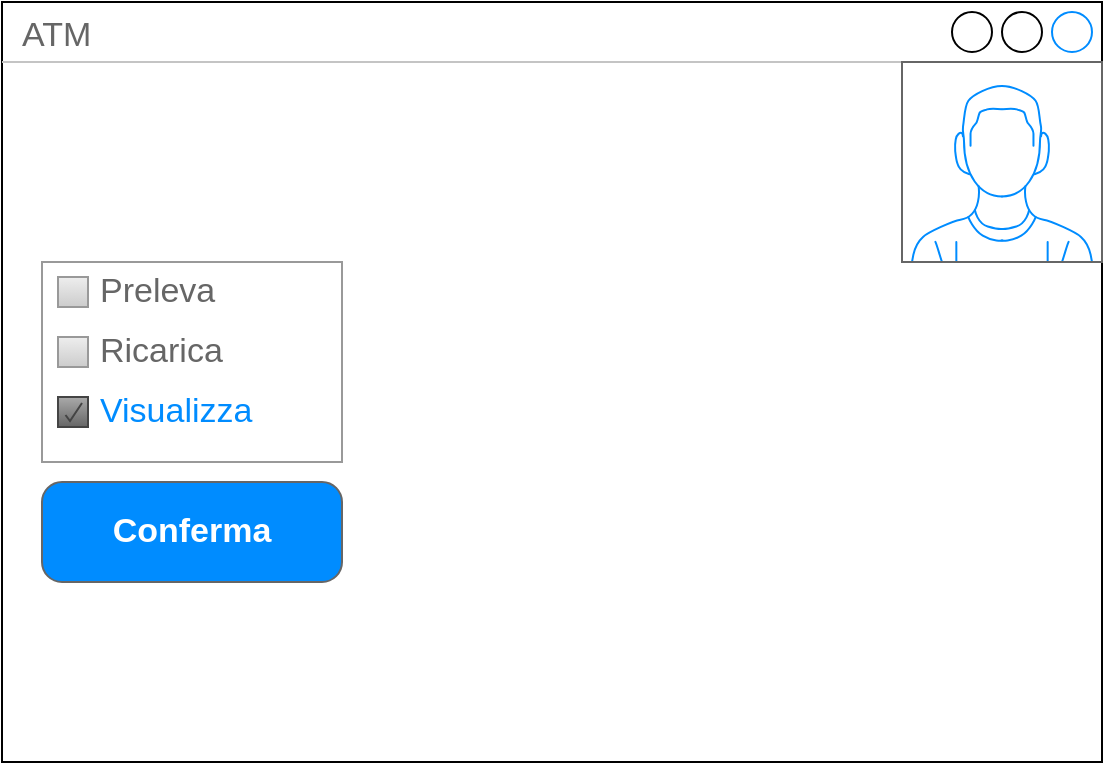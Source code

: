 <mxfile>
    <diagram id="rZsTG8Ztt0vHk9UzfyL7" name="Page-1">
        <mxGraphModel dx="697" dy="680" grid="1" gridSize="10" guides="1" tooltips="1" connect="1" arrows="1" fold="1" page="1" pageScale="1" pageWidth="850" pageHeight="1100" math="0" shadow="0">
            <root>
                <mxCell id="0"/>
                <mxCell id="1" parent="0"/>
                <mxCell id="4" value="ATM&lt;br&gt;" style="strokeWidth=1;shadow=0;dashed=0;align=center;html=1;shape=mxgraph.mockup.containers.window;align=left;verticalAlign=top;spacingLeft=8;strokeColor2=#008cff;strokeColor3=#c4c4c4;fontColor=#666666;mainText=;fontSize=17;labelBackgroundColor=none;" vertex="1" parent="1">
                    <mxGeometry x="190" y="40" width="550" height="380" as="geometry"/>
                </mxCell>
                <mxCell id="5" value="" style="verticalLabelPosition=bottom;shadow=0;dashed=0;align=center;html=1;verticalAlign=top;strokeWidth=1;shape=mxgraph.mockup.containers.userMale;strokeColor=#666666;strokeColor2=#008cff;" vertex="1" parent="1">
                    <mxGeometry x="640" y="70" width="100" height="100" as="geometry"/>
                </mxCell>
                <mxCell id="12" value="" style="strokeWidth=1;shadow=0;dashed=0;align=center;html=1;shape=mxgraph.mockup.forms.rrect;rSize=0;strokeColor=#999999;fillColor=#ffffff;recursiveResize=0;" vertex="1" parent="1">
                    <mxGeometry x="210" y="170" width="150" height="100" as="geometry"/>
                </mxCell>
                <mxCell id="13" value="Preleva" style="strokeWidth=1;shadow=0;dashed=0;align=center;html=1;shape=mxgraph.mockup.forms.rrect;rSize=0;fillColor=#eeeeee;strokeColor=#999999;gradientColor=#cccccc;align=left;spacingLeft=4;fontSize=17;fontColor=#666666;labelPosition=right;" vertex="1" parent="12">
                    <mxGeometry x="8" y="7.5" width="15" height="15" as="geometry"/>
                </mxCell>
                <mxCell id="14" value="Ricarica" style="strokeWidth=1;shadow=0;dashed=0;align=center;html=1;shape=mxgraph.mockup.forms.rrect;rSize=0;fillColor=#eeeeee;strokeColor=#999999;gradientColor=#cccccc;align=left;spacingLeft=4;fontSize=17;fontColor=#666666;labelPosition=right;" vertex="1" parent="12">
                    <mxGeometry x="8" y="37.5" width="15" height="15" as="geometry"/>
                </mxCell>
                <mxCell id="15" value="Visualizza" style="strokeWidth=1;shadow=0;dashed=0;align=center;html=1;shape=mxgraph.mockup.forms.checkbox;rSize=0;resizable=0;fillColor=#aaaaaa;strokeColor=#444444;gradientColor=#666666;align=left;spacingLeft=4;fontSize=17;fontColor=#008cff;labelPosition=right;" vertex="1" parent="12">
                    <mxGeometry x="8" y="67.5" width="15" height="15" as="geometry"/>
                </mxCell>
                <mxCell id="17" value="Conferma" style="strokeWidth=1;shadow=0;dashed=0;align=center;html=1;shape=mxgraph.mockup.buttons.button;strokeColor=#666666;fontColor=#ffffff;mainText=;buttonStyle=round;fontSize=17;fontStyle=1;fillColor=#008cff;whiteSpace=wrap;" vertex="1" parent="1">
                    <mxGeometry x="210" y="280" width="150" height="50" as="geometry"/>
                </mxCell>
            </root>
        </mxGraphModel>
    </diagram>
</mxfile>